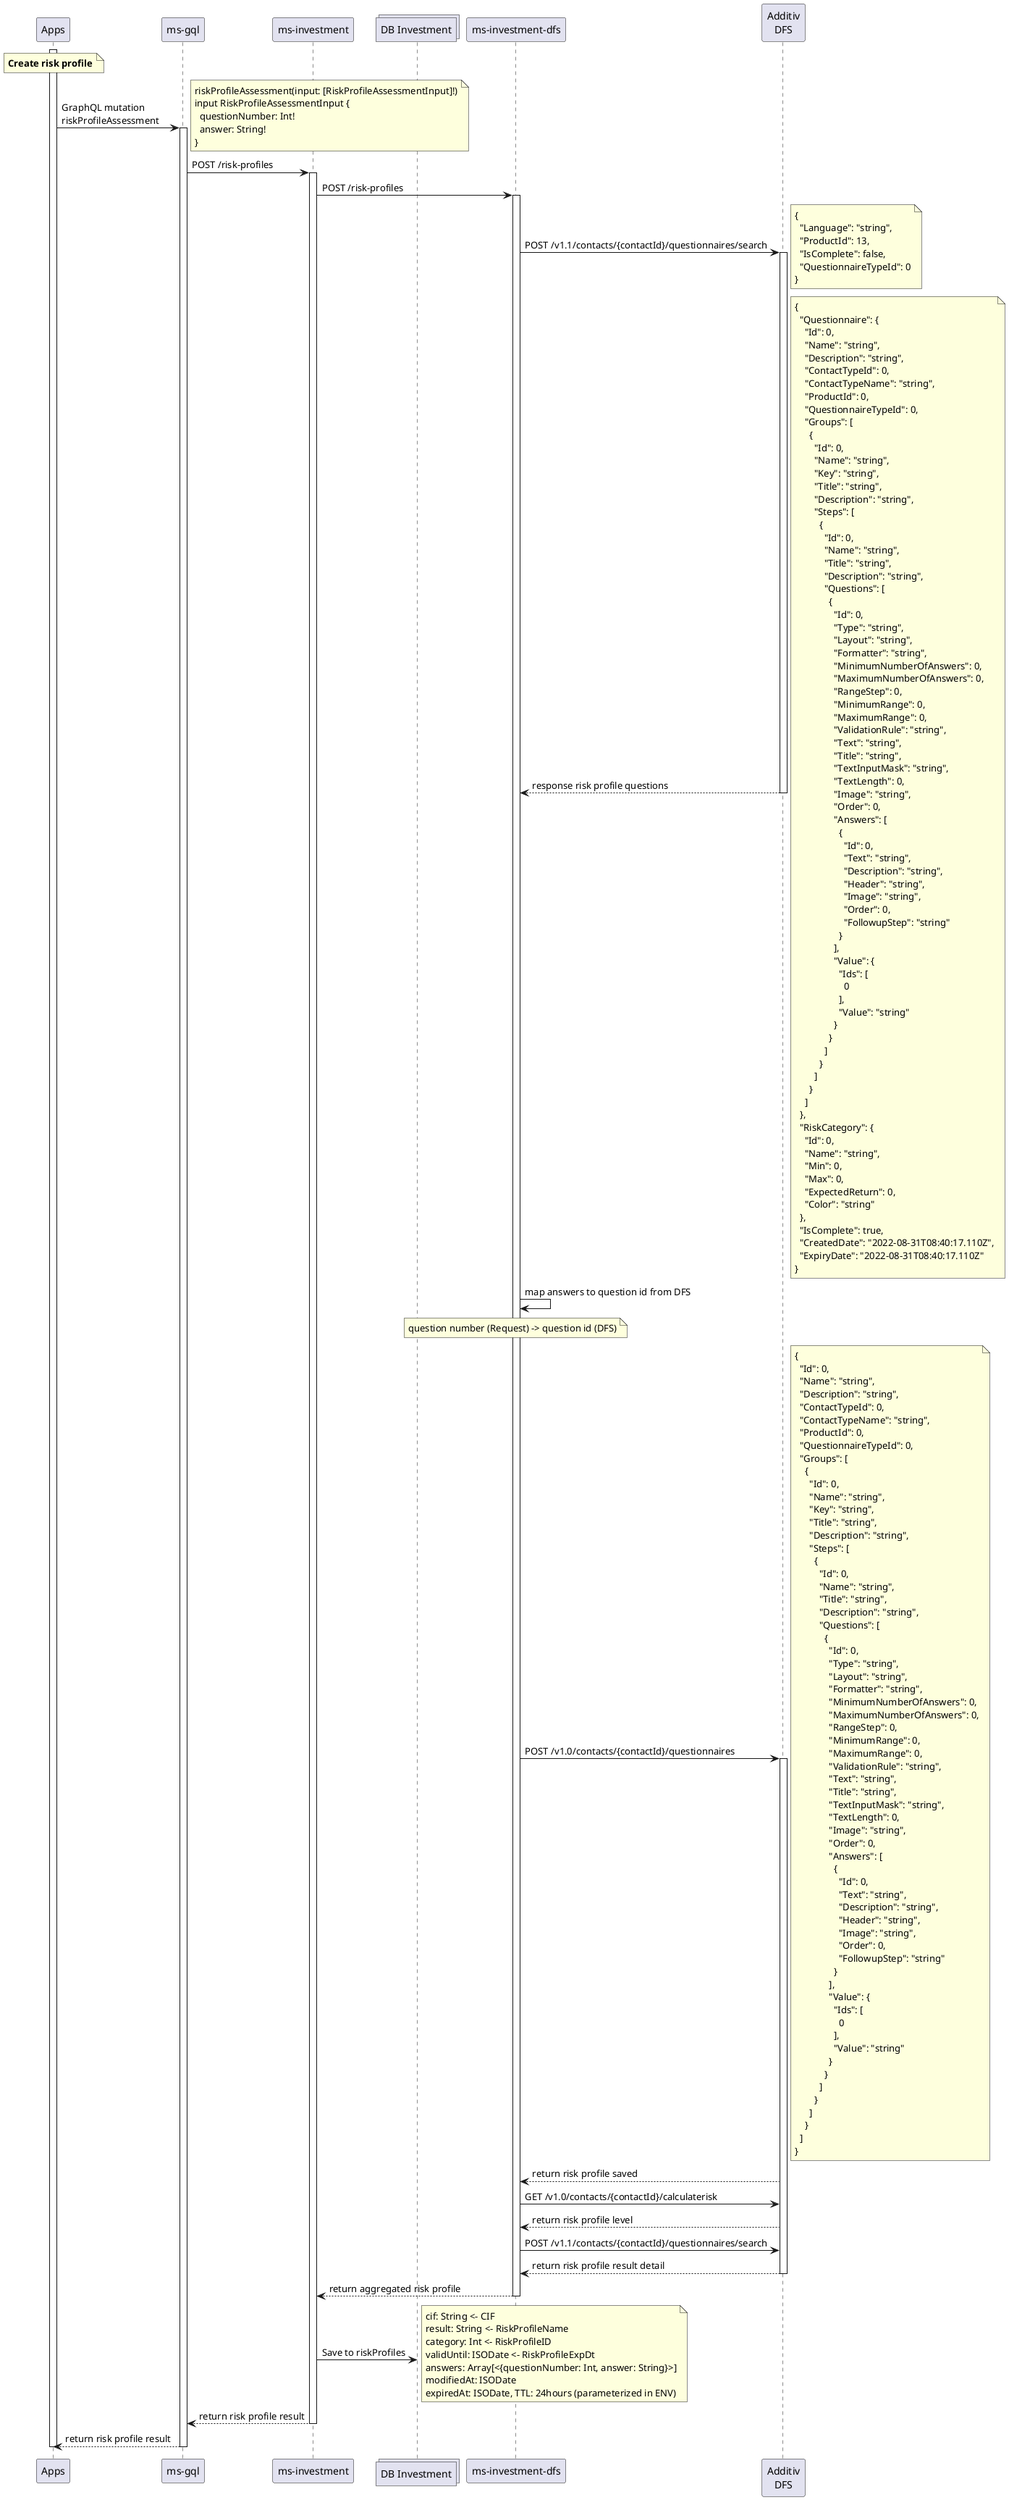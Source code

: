 @startuml risk profiles
participant "Apps" as app
participant "ms-gql" as gql
participant "ms-investment" as ms
collections "DB Investment" as db
participant "ms-investment-dfs" as adapter
participant "Additiv\nDFS" as dfs

activate app
note over app: **Create risk profile**
app -> gql: GraphQL mutation\nriskProfileAssessment
activate gql
note right
riskProfileAssessment(input: [RiskProfileAssessmentInput]!)
input RiskProfileAssessmentInput {
  questionNumber: Int!
  answer: String!
}
end note
gql -> ms: POST /risk-profiles
activate ms
ms -> adapter: POST /risk-profiles
activate adapter
adapter -> dfs: POST /v1.1/contacts/{contactId}/questionnaires/search
note right
{
  "Language": "string",
  "ProductId": 13,
  "IsComplete": false,
  "QuestionnaireTypeId": 0
}
end note
activate dfs
dfs --> adapter: response risk profile questions
note right
{
  "Questionnaire": {
    "Id": 0,
    "Name": "string",
    "Description": "string",
    "ContactTypeId": 0,
    "ContactTypeName": "string",
    "ProductId": 0,
    "QuestionnaireTypeId": 0,
    "Groups": [
      {
        "Id": 0,
        "Name": "string",
        "Key": "string",
        "Title": "string",
        "Description": "string",
        "Steps": [
          {
            "Id": 0,
            "Name": "string",
            "Title": "string",
            "Description": "string",
            "Questions": [
              {
                "Id": 0,
                "Type": "string",
                "Layout": "string",
                "Formatter": "string",
                "MinimumNumberOfAnswers": 0,
                "MaximumNumberOfAnswers": 0,
                "RangeStep": 0,
                "MinimumRange": 0,
                "MaximumRange": 0,
                "ValidationRule": "string",
                "Text": "string",
                "Title": "string",
                "TextInputMask": "string",
                "TextLength": 0,
                "Image": "string",
                "Order": 0,
                "Answers": [
                  {
                    "Id": 0,
                    "Text": "string",
                    "Description": "string",
                    "Header": "string",
                    "Image": "string",
                    "Order": 0,
                    "FollowupStep": "string"
                  }
                ],
                "Value": {
                  "Ids": [
                    0
                  ],
                  "Value": "string"
                }
              }
            ]
          }
        ]
      }
    ]
  },
  "RiskCategory": {
    "Id": 0,
    "Name": "string",
    "Min": 0,
    "Max": 0,
    "ExpectedReturn": 0,
    "Color": "string"
  },
  "IsComplete": true,
  "CreatedDate": "2022-08-31T08:40:17.110Z",
  "ExpiryDate": "2022-08-31T08:40:17.110Z"
}
end note
deactivate dfs
adapter -> adapter: map answers to question id from DFS
note over adapter
question number (Request) -> question id (DFS)
end note
adapter -> dfs: POST /v1.0/contacts/{contactId}/questionnaires
activate dfs
note right
{
  "Id": 0,
  "Name": "string",
  "Description": "string",
  "ContactTypeId": 0,
  "ContactTypeName": "string",
  "ProductId": 0,
  "QuestionnaireTypeId": 0,
  "Groups": [
    {
      "Id": 0,
      "Name": "string",
      "Key": "string",
      "Title": "string",
      "Description": "string",
      "Steps": [
        {
          "Id": 0,
          "Name": "string",
          "Title": "string",
          "Description": "string",
          "Questions": [
            {
              "Id": 0,
              "Type": "string",
              "Layout": "string",
              "Formatter": "string",
              "MinimumNumberOfAnswers": 0,
              "MaximumNumberOfAnswers": 0,
              "RangeStep": 0,
              "MinimumRange": 0,
              "MaximumRange": 0,
              "ValidationRule": "string",
              "Text": "string",
              "Title": "string",
              "TextInputMask": "string",
              "TextLength": 0,
              "Image": "string",
              "Order": 0,
              "Answers": [
                {
                  "Id": 0,
                  "Text": "string",
                  "Description": "string",
                  "Header": "string",
                  "Image": "string",
                  "Order": 0,
                  "FollowupStep": "string"
                }
              ],
              "Value": {
                "Ids": [
                  0
                ],
                "Value": "string"
              }
            }
          ]
        }
      ]
    }
  ]
}
end note
dfs --> adapter: return risk profile saved
adapter -> dfs: GET /v1.0/contacts/{contactId}/calculaterisk
dfs --> adapter: return risk profile level
adapter -> dfs: POST /v1.1/contacts/{contactId}/questionnaires/search
dfs --> adapter: return risk profile result detail
deactivate dfs
adapter --> ms: return aggregated risk profile
deactivate adapter
ms -> db: Save to riskProfiles
note right
cif: String <- CIF
result: String <- RiskProfileName
category: Int <- RiskProfileID
validUntil: ISODate <- RiskProfileExpDt
answers: Array[<{questionNumber: Int, answer: String}>]
modifiedAt: ISODate
expiredAt: ISODate, TTL: 24hours (parameterized in ENV)
end note
ms --> gql: return risk profile result
deactivate ms
gql --> app: return risk profile result
deactivate gql
deactivate app
@enduml